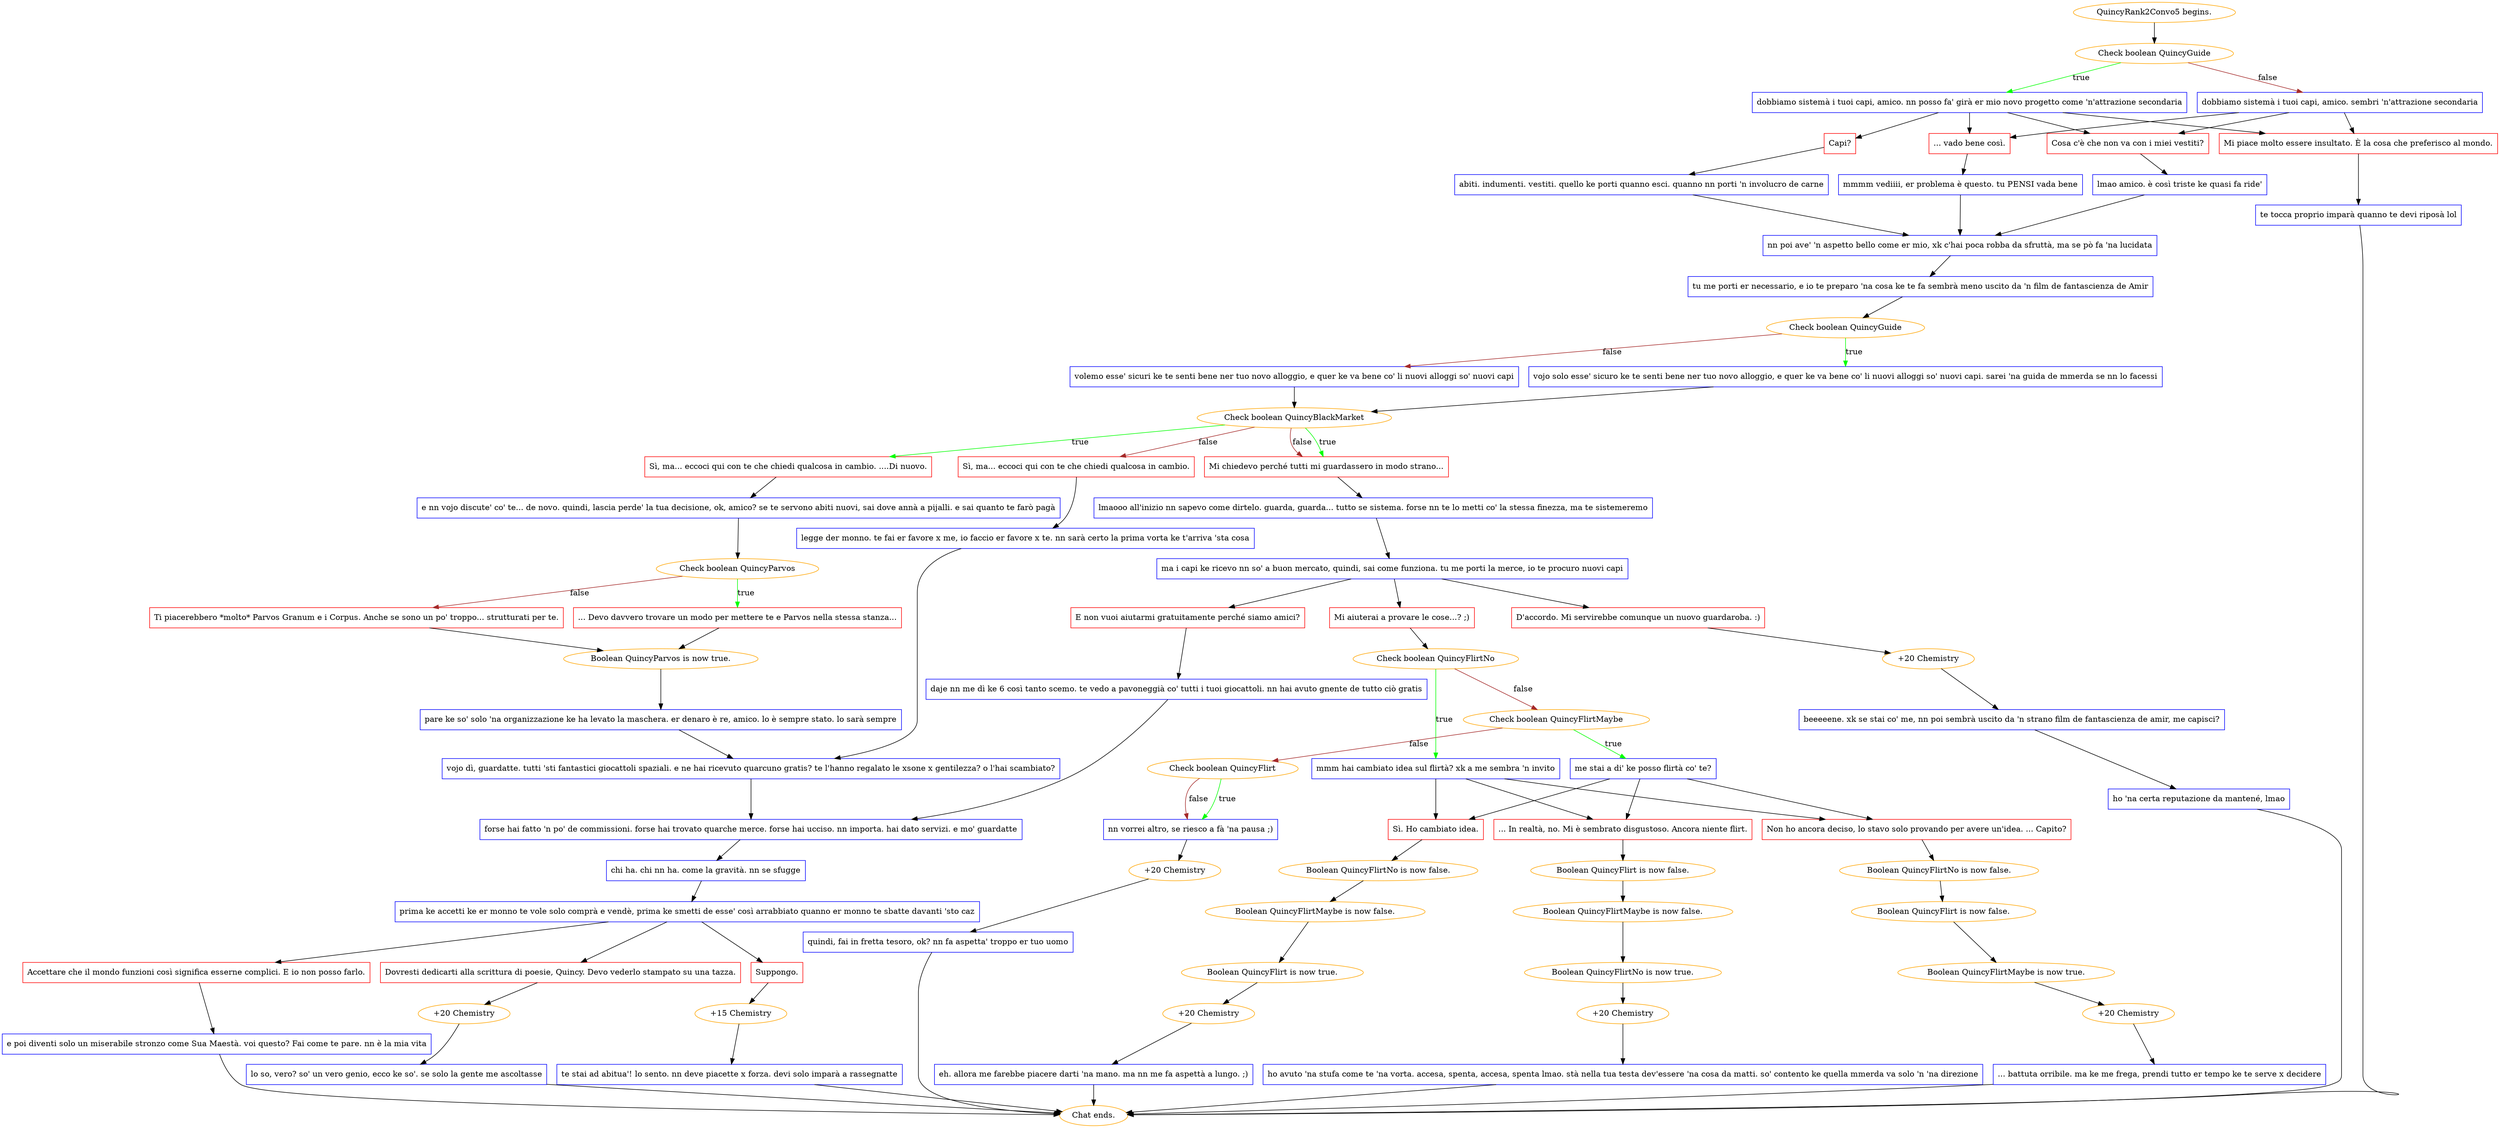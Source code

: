 digraph {
	"QuincyRank2Convo5 begins." [color=orange];
		"QuincyRank2Convo5 begins." -> j1223135592;
	j1223135592 [label="Check boolean QuincyGuide",color=orange];
		j1223135592 -> j3655856044 [label=true,color=green];
		j1223135592 -> j1652281179 [label=false,color=brown];
	j3655856044 [label="dobbiamo sistemà i tuoi capi, amico. nn posso fa' girà er mio novo progetto come 'n'attrazione secondaria",shape=box,color=blue];
		j3655856044 -> j1531013322;
		j3655856044 -> j2832187820;
		j3655856044 -> j822130765;
		j3655856044 -> j3604288938;
	j1652281179 [label="dobbiamo sistemà i tuoi capi, amico. sembri 'n'attrazione secondaria",shape=box,color=blue];
		j1652281179 -> j2832187820;
		j1652281179 -> j822130765;
		j1652281179 -> j3604288938;
	j1531013322 [label="Capi?",shape=box,color=red];
		j1531013322 -> j1301517423;
	j2832187820 [label="Mi piace molto essere insultato. È la cosa che preferisco al mondo.",shape=box,color=red];
		j2832187820 -> j2103577521;
	j822130765 [label="... vado bene così.",shape=box,color=red];
		j822130765 -> j3842607057;
	j3604288938 [label="Cosa c'è che non va con i miei vestiti?",shape=box,color=red];
		j3604288938 -> j3237993032;
	j1301517423 [label="abiti. indumenti. vestiti. quello ke porti quanno esci. quanno nn porti 'n involucro de carne",shape=box,color=blue];
		j1301517423 -> j895785482;
	j2103577521 [label="te tocca proprio imparà quanno te devi riposà lol",shape=box,color=blue];
		j2103577521 -> "Chat ends.";
	j3842607057 [label="mmmm vediiii, er problema è questo. tu PENSI vada bene",shape=box,color=blue];
		j3842607057 -> j895785482;
	j3237993032 [label="lmao amico. è così triste ke quasi fa ride'",shape=box,color=blue];
		j3237993032 -> j895785482;
	j895785482 [label="nn poi ave' 'n aspetto bello come er mio, xk c'hai poca robba da sfruttà, ma se pò fa 'na lucidata",shape=box,color=blue];
		j895785482 -> j2679913745;
	"Chat ends." [color=orange];
	j2679913745 [label="tu me porti er necessario, e io te preparo 'na cosa ke te fa sembrà meno uscito da 'n film de fantascienza de Amir",shape=box,color=blue];
		j2679913745 -> j1165337652;
	j1165337652 [label="Check boolean QuincyGuide",color=orange];
		j1165337652 -> j2236002545 [label=true,color=green];
		j1165337652 -> j2938279901 [label=false,color=brown];
	j2236002545 [label="vojo solo esse' sicuro ke te senti bene ner tuo novo alloggio, e quer ke va bene co' li nuovi alloggi so' nuovi capi. sarei 'na guida de mmerda se nn lo facessi",shape=box,color=blue];
		j2236002545 -> j2393722474;
	j2938279901 [label="volemo esse' sicuri ke te senti bene ner tuo novo alloggio, e quer ke va bene co' li nuovi alloggi so' nuovi capi",shape=box,color=blue];
		j2938279901 -> j2393722474;
	j2393722474 [label="Check boolean QuincyBlackMarket",color=orange];
		j2393722474 -> j175812181 [label=true,color=green];
		j2393722474 -> j2898001602 [label=true,color=green];
		j2393722474 -> j1313731886 [label=false,color=brown];
		j2393722474 -> j2898001602 [label=false,color=brown];
	j175812181 [label="Sì, ma... eccoci qui con te che chiedi qualcosa in cambio. ....Di nuovo.",shape=box,color=red];
		j175812181 -> j1639837405;
	j2898001602 [label="Mi chiedevo perché tutti mi guardassero in modo strano...",shape=box,color=red];
		j2898001602 -> j2657004419;
	j1313731886 [label="Sì, ma... eccoci qui con te che chiedi qualcosa in cambio.",shape=box,color=red];
		j1313731886 -> j1031987414;
	j1639837405 [label="e nn vojo discute' co' te... de novo. quindi, lascia perde' la tua decisione, ok, amico? se te servono abiti nuovi, sai dove annà a pijalli. e sai quanto te farò pagà",shape=box,color=blue];
		j1639837405 -> j3006997609;
	j2657004419 [label="lmaooo all'inizio nn sapevo come dirtelo. guarda, guarda... tutto se sistema. forse nn te lo metti co' la stessa finezza, ma te sistemeremo",shape=box,color=blue];
		j2657004419 -> j1953592628;
	j1031987414 [label="legge der monno. te fai er favore x me, io faccio er favore x te. nn sarà certo la prima vorta ke t'arriva 'sta cosa",shape=box,color=blue];
		j1031987414 -> j970534681;
	j3006997609 [label="Check boolean QuincyParvos",color=orange];
		j3006997609 -> j1335487376 [label=true,color=green];
		j3006997609 -> j1763528753 [label=false,color=brown];
	j1953592628 [label="ma i capi ke ricevo nn so' a buon mercato, quindi, sai come funziona. tu me porti la merce, io te procuro nuovi capi",shape=box,color=blue];
		j1953592628 -> j2906355873;
		j1953592628 -> j1829994474;
		j1953592628 -> j1926882004;
	j970534681 [label="vojo dì, guardatte. tutti 'sti fantastici giocattoli spaziali. e ne hai ricevuto quarcuno gratis? te l'hanno regalato le xsone x gentilezza? o l'hai scambiato?",shape=box,color=blue];
		j970534681 -> j914064350;
	j1335487376 [label="... Devo davvero trovare un modo per mettere te e Parvos nella stessa stanza...",shape=box,color=red];
		j1335487376 -> j674111472;
	j1763528753 [label="Ti piacerebbero *molto* Parvos Granum e i Corpus. Anche se sono un po' troppo... strutturati per te.",shape=box,color=red];
		j1763528753 -> j674111472;
	j2906355873 [label="E non vuoi aiutarmi gratuitamente perché siamo amici?",shape=box,color=red];
		j2906355873 -> j917715047;
	j1829994474 [label="D'accordo. Mi servirebbe comunque un nuovo guardaroba. :)",shape=box,color=red];
		j1829994474 -> j1082956657;
	j1926882004 [label="Mi aiuterai a provare le cose...? ;)",shape=box,color=red];
		j1926882004 -> j224807043;
	j914064350 [label="forse hai fatto 'n po' de commissioni. forse hai trovato quarche merce. forse hai ucciso. nn importa. hai dato servizi. e mo' guardatte",shape=box,color=blue];
		j914064350 -> j3122438757;
	j674111472 [label="Boolean QuincyParvos is now true.",color=orange];
		j674111472 -> j804090808;
	j917715047 [label="daje nn me dì ke 6 così tanto scemo. te vedo a pavoneggià co' tutti i tuoi giocattoli. nn hai avuto gnente de tutto ciò gratis",shape=box,color=blue];
		j917715047 -> j914064350;
	j1082956657 [label="+20 Chemistry",color=orange];
		j1082956657 -> j3400511597;
	j224807043 [label="Check boolean QuincyFlirtNo",color=orange];
		j224807043 -> j2373460519 [label=true,color=green];
		j224807043 -> j3963062601 [label=false,color=brown];
	j3122438757 [label="chi ha. chi nn ha. come la gravità. nn se sfugge",shape=box,color=blue];
		j3122438757 -> j2539461830;
	j804090808 [label="pare ke so' solo 'na organizzazione ke ha levato la maschera. er denaro è re, amico. lo è sempre stato. lo sarà sempre",shape=box,color=blue];
		j804090808 -> j970534681;
	j3400511597 [label="beeeeene. xk se stai co' me, nn poi sembrà uscito da 'n strano film de fantascienza de amir, me capisci?",shape=box,color=blue];
		j3400511597 -> j672182327;
	j2373460519 [label="mmm hai cambiato idea sul flirtà? xk a me sembra 'n invito",shape=box,color=blue];
		j2373460519 -> j109502974;
		j2373460519 -> j2975479813;
		j2373460519 -> j2548621600;
	j3963062601 [label="Check boolean QuincyFlirtMaybe",color=orange];
		j3963062601 -> j4157307638 [label=true,color=green];
		j3963062601 -> j361954694 [label=false,color=brown];
	j2539461830 [label="prima ke accetti ke er monno te vole solo comprà e vendè, prima ke smetti de esse' così arrabbiato quanno er monno te sbatte davanti 'sto caz",shape=box,color=blue];
		j2539461830 -> j1502243608;
		j2539461830 -> j2602899151;
		j2539461830 -> j2199202651;
	j672182327 [label="ho 'na certa reputazione da mantené, lmao",shape=box,color=blue];
		j672182327 -> "Chat ends.";
	j109502974 [label="Sì. Ho cambiato idea.",shape=box,color=red];
		j109502974 -> j243258522;
	j2975479813 [label="... In realtà, no. Mi è sembrato disgustoso. Ancora niente flirt.",shape=box,color=red];
		j2975479813 -> j843631231;
	j2548621600 [label="Non ho ancora deciso, lo stavo solo provando per avere un'idea. ... Capito?",shape=box,color=red];
		j2548621600 -> j815730961;
	j4157307638 [label="me stai a di' ke posso flirtà co' te?",shape=box,color=blue];
		j4157307638 -> j109502974;
		j4157307638 -> j2975479813;
		j4157307638 -> j2548621600;
	j361954694 [label="Check boolean QuincyFlirt",color=orange];
		j361954694 -> j894030461 [label=true,color=green];
		j361954694 -> j894030461 [label=false,color=brown];
	j1502243608 [label="Accettare che il mondo funzioni così significa esserne complici. E io non posso farlo.",shape=box,color=red];
		j1502243608 -> j4157015779;
	j2602899151 [label="Dovresti dedicarti alla scrittura di poesie, Quincy. Devo vederlo stampato su una tazza.",shape=box,color=red];
		j2602899151 -> j2483104413;
	j2199202651 [label="Suppongo.",shape=box,color=red];
		j2199202651 -> j4280236316;
	j243258522 [label="Boolean QuincyFlirtNo is now false.",color=orange];
		j243258522 -> j4192688546;
	j843631231 [label="Boolean QuincyFlirt is now false.",color=orange];
		j843631231 -> j3129260501;
	j815730961 [label="Boolean QuincyFlirtNo is now false.",color=orange];
		j815730961 -> j3723009901;
	j894030461 [label="nn vorrei altro, se riesco a fà 'na pausa ;)",shape=box,color=blue];
		j894030461 -> j3725718348;
	j4157015779 [label="e poi diventi solo un miserabile stronzo come Sua Maestà. voi questo? Fai come te pare. nn è la mia vita",shape=box,color=blue];
		j4157015779 -> "Chat ends.";
	j2483104413 [label="+20 Chemistry",color=orange];
		j2483104413 -> j2189572697;
	j4280236316 [label="+15 Chemistry",color=orange];
		j4280236316 -> j2091885670;
	j4192688546 [label="Boolean QuincyFlirtMaybe is now false.",color=orange];
		j4192688546 -> j2721633303;
	j3129260501 [label="Boolean QuincyFlirtMaybe is now false.",color=orange];
		j3129260501 -> j2723312247;
	j3723009901 [label="Boolean QuincyFlirt is now false.",color=orange];
		j3723009901 -> j3826689131;
	j3725718348 [label="+20 Chemistry",color=orange];
		j3725718348 -> j3274882735;
	j2189572697 [label="lo so, vero? so' un vero genio, ecco ke so'. se solo la gente me ascoltasse",shape=box,color=blue];
		j2189572697 -> "Chat ends.";
	j2091885670 [label="te stai ad abitua'! lo sento. nn deve piacette x forza. devi solo imparà a rassegnatte",shape=box,color=blue];
		j2091885670 -> "Chat ends.";
	j2721633303 [label="Boolean QuincyFlirt is now true.",color=orange];
		j2721633303 -> j2525443428;
	j2723312247 [label="Boolean QuincyFlirtNo is now true.",color=orange];
		j2723312247 -> j274864412;
	j3826689131 [label="Boolean QuincyFlirtMaybe is now true.",color=orange];
		j3826689131 -> j4148473924;
	j3274882735 [label="quindi, fai in fretta tesoro, ok? nn fa aspetta' troppo er tuo uomo",shape=box,color=blue];
		j3274882735 -> "Chat ends.";
	j2525443428 [label="+20 Chemistry",color=orange];
		j2525443428 -> j2152910377;
	j274864412 [label="+20 Chemistry",color=orange];
		j274864412 -> j3286770653;
	j4148473924 [label="+20 Chemistry",color=orange];
		j4148473924 -> j2705603788;
	j2152910377 [label="eh. allora me farebbe piacere darti 'na mano. ma nn me fa aspettà a lungo. ;)",shape=box,color=blue];
		j2152910377 -> "Chat ends.";
	j3286770653 [label="ho avuto 'na stufa come te 'na vorta. accesa, spenta, accesa, spenta lmao. stà nella tua testa dev'essere 'na cosa da matti. so' contento ke quella mmerda va solo 'n 'na direzione",shape=box,color=blue];
		j3286770653 -> "Chat ends.";
	j2705603788 [label="... battuta orribile. ma ke me frega, prendi tutto er tempo ke te serve x decidere",shape=box,color=blue];
		j2705603788 -> "Chat ends.";
}